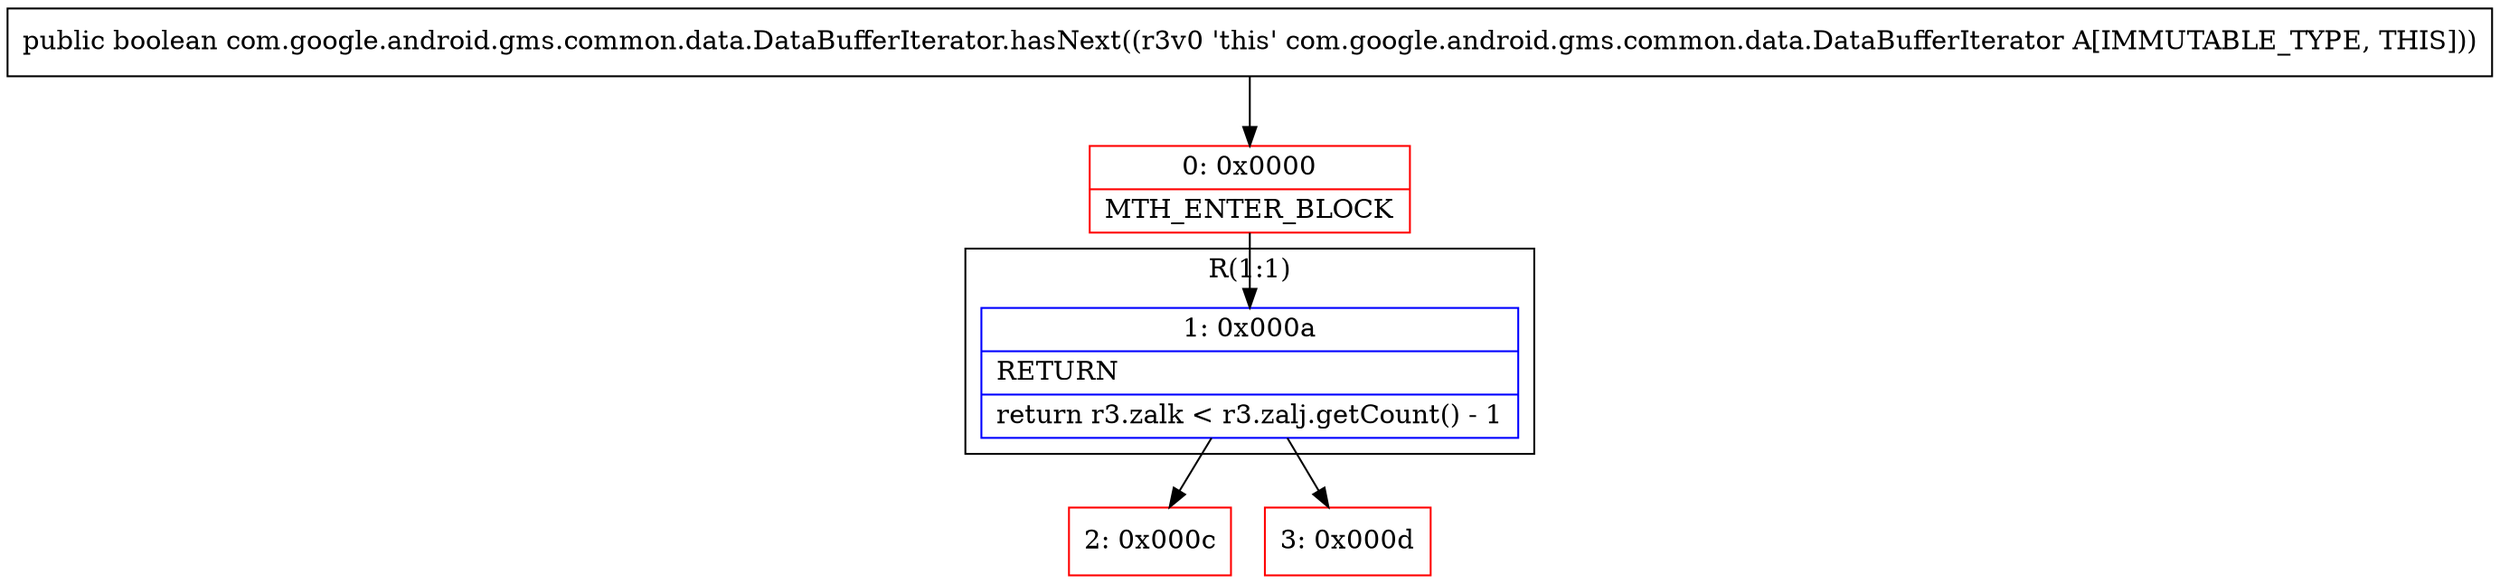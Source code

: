 digraph "CFG forcom.google.android.gms.common.data.DataBufferIterator.hasNext()Z" {
subgraph cluster_Region_775449395 {
label = "R(1:1)";
node [shape=record,color=blue];
Node_1 [shape=record,label="{1\:\ 0x000a|RETURN\l|return r3.zalk \< r3.zalj.getCount() \- 1\l}"];
}
Node_0 [shape=record,color=red,label="{0\:\ 0x0000|MTH_ENTER_BLOCK\l}"];
Node_2 [shape=record,color=red,label="{2\:\ 0x000c}"];
Node_3 [shape=record,color=red,label="{3\:\ 0x000d}"];
MethodNode[shape=record,label="{public boolean com.google.android.gms.common.data.DataBufferIterator.hasNext((r3v0 'this' com.google.android.gms.common.data.DataBufferIterator A[IMMUTABLE_TYPE, THIS])) }"];
MethodNode -> Node_0;
Node_1 -> Node_2;
Node_1 -> Node_3;
Node_0 -> Node_1;
}

